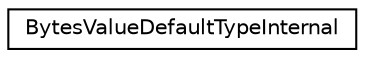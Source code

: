 digraph "类继承关系图"
{
 // LATEX_PDF_SIZE
  edge [fontname="Helvetica",fontsize="10",labelfontname="Helvetica",labelfontsize="10"];
  node [fontname="Helvetica",fontsize="10",shape=record];
  rankdir="LR";
  Node0 [label="BytesValueDefaultTypeInternal",height=0.2,width=0.4,color="black", fillcolor="white", style="filled",URL="$structBytesValueDefaultTypeInternal.html",tooltip=" "];
}
